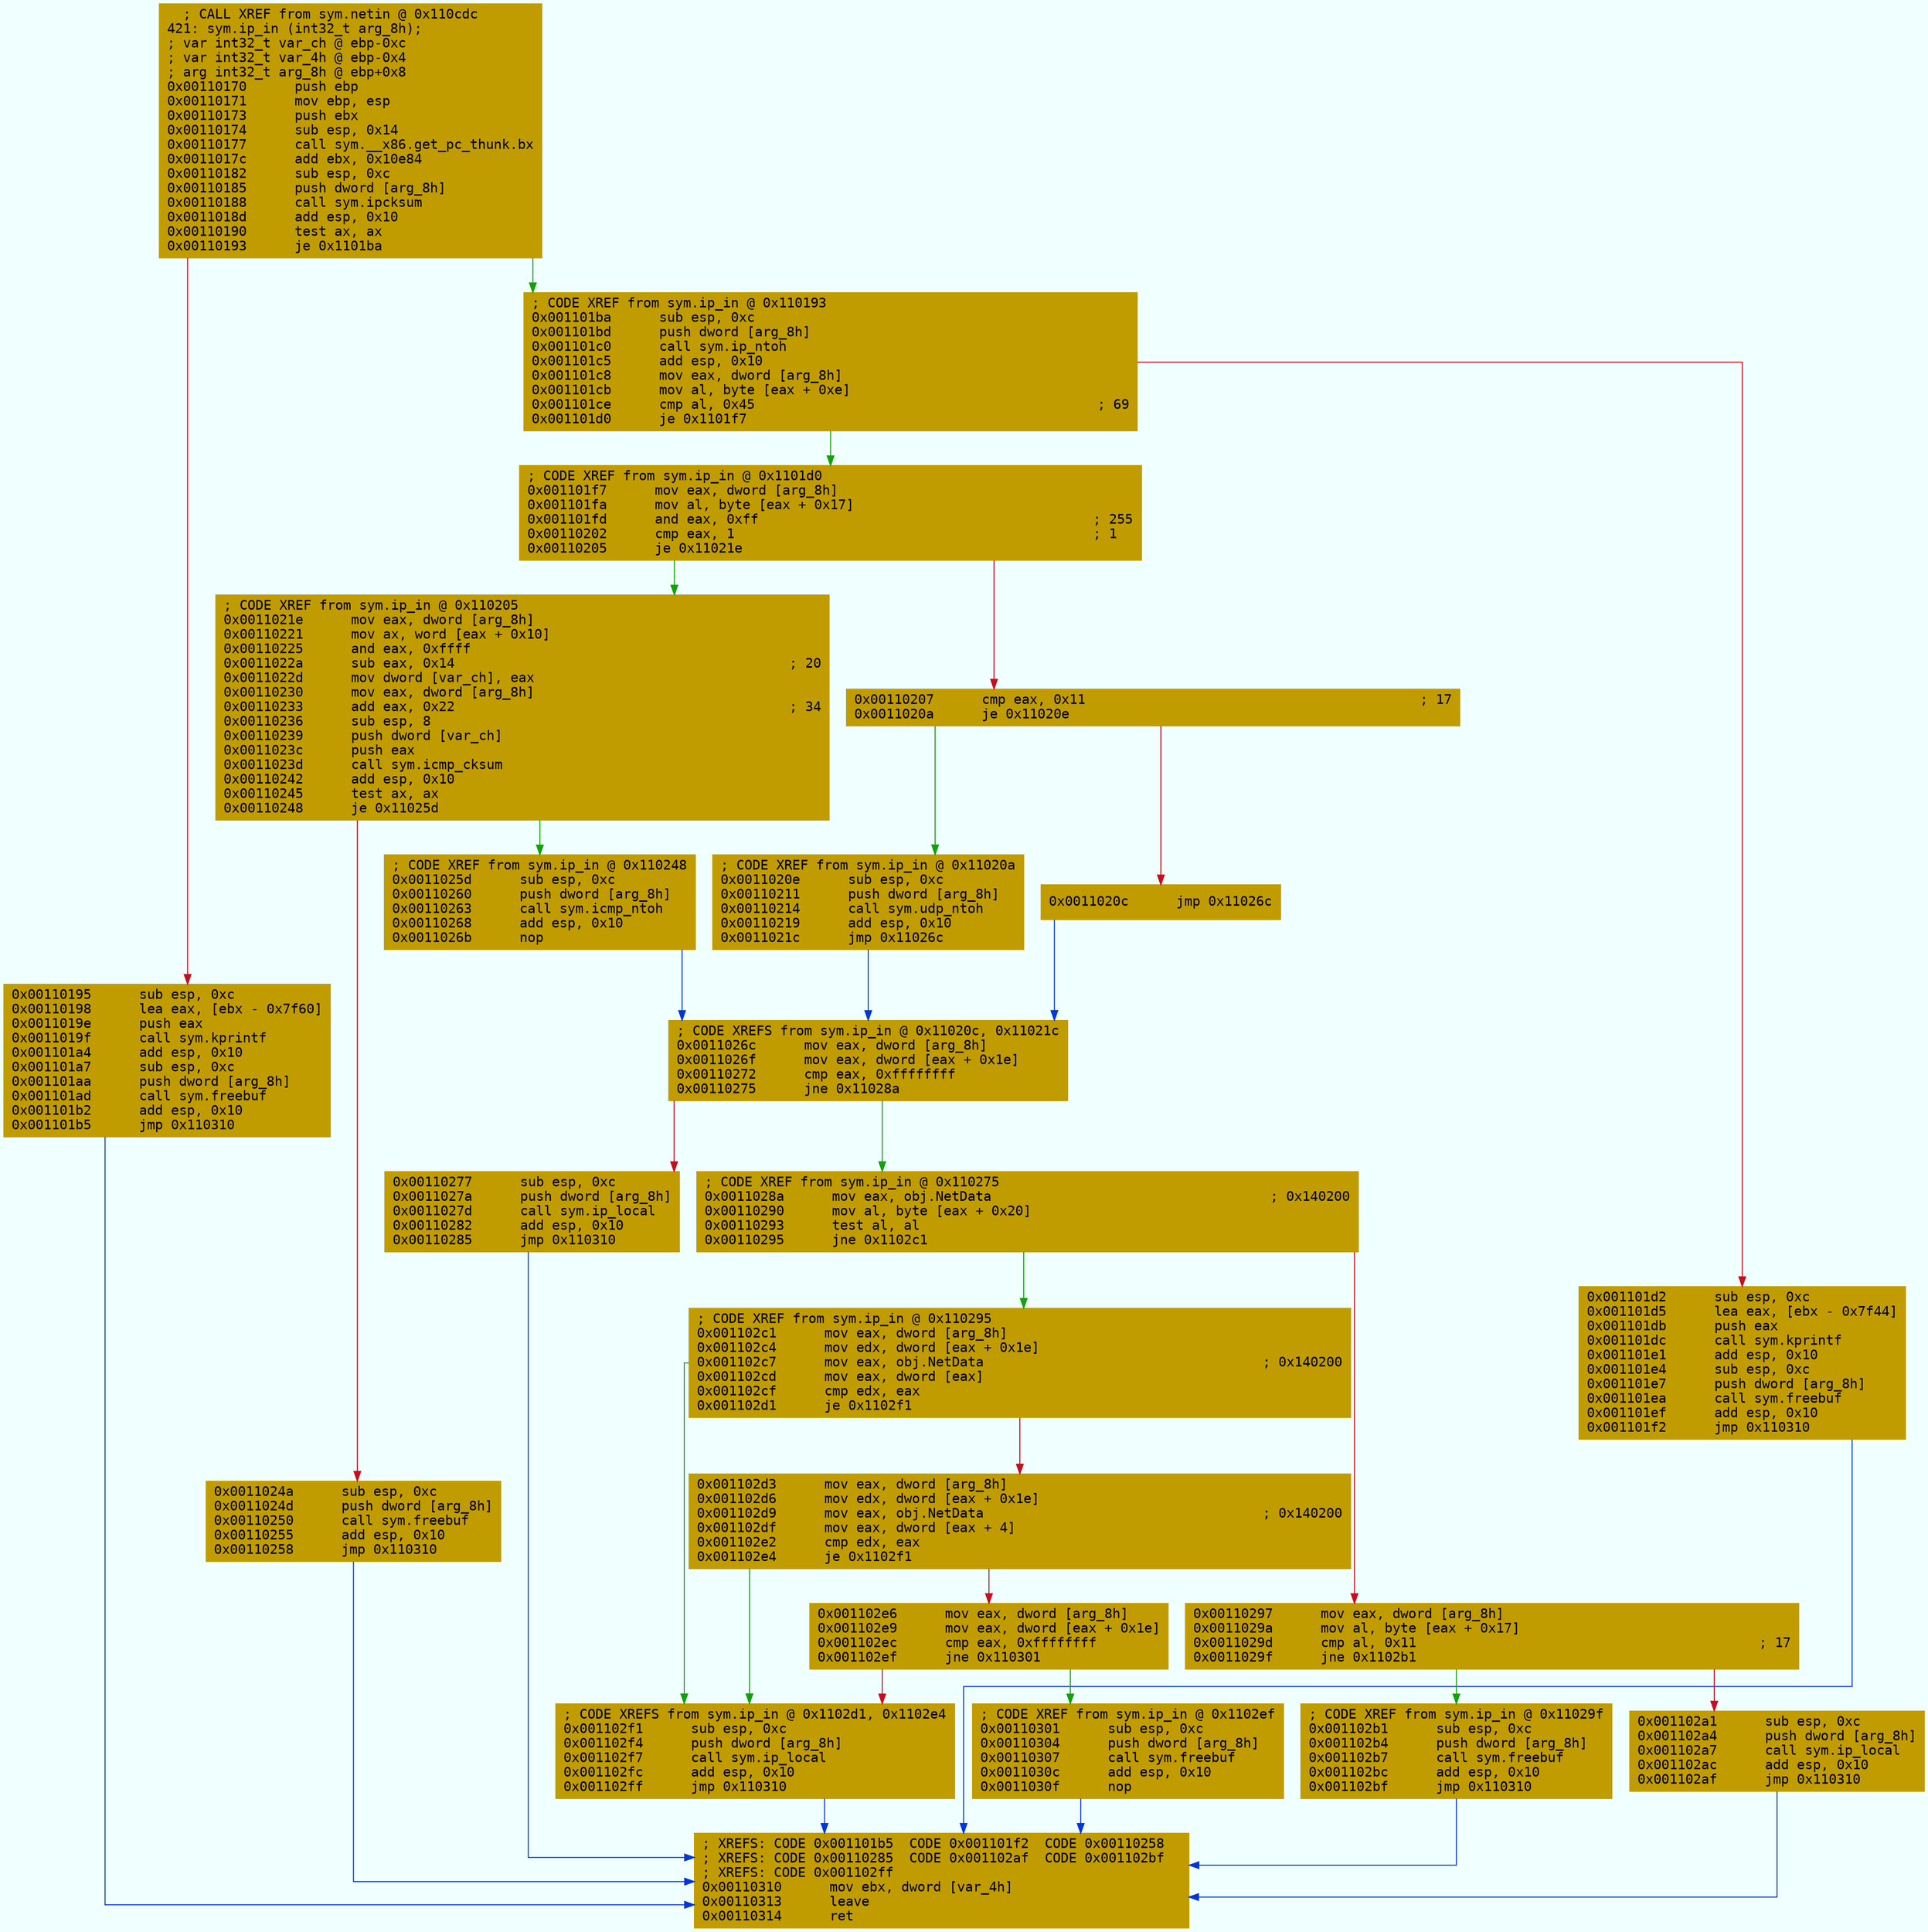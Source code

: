digraph code {
	graph [bgcolor=azure fontsize=8 fontname="Courier" splines="ortho"];
	node [fillcolor=gray style=filled shape=box];
	edge [arrowhead="normal"];
	"0x00110170" [URL="sym.ip_in/0x00110170", fillcolor="#c19c00",color="#c19c00", fontname="Courier",label="  ; CALL XREF from sym.netin @ 0x110cdc\l421: sym.ip_in (int32_t arg_8h);\l; var int32_t var_ch @ ebp-0xc\l; var int32_t var_4h @ ebp-0x4\l; arg int32_t arg_8h @ ebp+0x8\l0x00110170      push ebp\l0x00110171      mov ebp, esp\l0x00110173      push ebx\l0x00110174      sub esp, 0x14\l0x00110177      call sym.__x86.get_pc_thunk.bx\l0x0011017c      add ebx, 0x10e84\l0x00110182      sub esp, 0xc\l0x00110185      push dword [arg_8h]\l0x00110188      call sym.ipcksum\l0x0011018d      add esp, 0x10\l0x00110190      test ax, ax\l0x00110193      je 0x1101ba\l"]
	"0x00110195" [URL="sym.ip_in/0x00110195", fillcolor="#c19c00",color="#c19c00", fontname="Courier",label="0x00110195      sub esp, 0xc\l0x00110198      lea eax, [ebx - 0x7f60]\l0x0011019e      push eax\l0x0011019f      call sym.kprintf\l0x001101a4      add esp, 0x10\l0x001101a7      sub esp, 0xc\l0x001101aa      push dword [arg_8h]\l0x001101ad      call sym.freebuf\l0x001101b2      add esp, 0x10\l0x001101b5      jmp 0x110310\l"]
	"0x001101ba" [URL="sym.ip_in/0x001101ba", fillcolor="#c19c00",color="#c19c00", fontname="Courier",label="; CODE XREF from sym.ip_in @ 0x110193\l0x001101ba      sub esp, 0xc\l0x001101bd      push dword [arg_8h]\l0x001101c0      call sym.ip_ntoh\l0x001101c5      add esp, 0x10\l0x001101c8      mov eax, dword [arg_8h]\l0x001101cb      mov al, byte [eax + 0xe]\l0x001101ce      cmp al, 0x45                                           ; 69\l0x001101d0      je 0x1101f7\l"]
	"0x001101d2" [URL="sym.ip_in/0x001101d2", fillcolor="#c19c00",color="#c19c00", fontname="Courier",label="0x001101d2      sub esp, 0xc\l0x001101d5      lea eax, [ebx - 0x7f44]\l0x001101db      push eax\l0x001101dc      call sym.kprintf\l0x001101e1      add esp, 0x10\l0x001101e4      sub esp, 0xc\l0x001101e7      push dword [arg_8h]\l0x001101ea      call sym.freebuf\l0x001101ef      add esp, 0x10\l0x001101f2      jmp 0x110310\l"]
	"0x001101f7" [URL="sym.ip_in/0x001101f7", fillcolor="#c19c00",color="#c19c00", fontname="Courier",label="; CODE XREF from sym.ip_in @ 0x1101d0\l0x001101f7      mov eax, dword [arg_8h]\l0x001101fa      mov al, byte [eax + 0x17]\l0x001101fd      and eax, 0xff                                          ; 255\l0x00110202      cmp eax, 1                                             ; 1\l0x00110205      je 0x11021e\l"]
	"0x00110207" [URL="sym.ip_in/0x00110207", fillcolor="#c19c00",color="#c19c00", fontname="Courier",label="0x00110207      cmp eax, 0x11                                          ; 17\l0x0011020a      je 0x11020e\l"]
	"0x0011020c" [URL="sym.ip_in/0x0011020c", fillcolor="#c19c00",color="#c19c00", fontname="Courier",label="0x0011020c      jmp 0x11026c\l"]
	"0x0011020e" [URL="sym.ip_in/0x0011020e", fillcolor="#c19c00",color="#c19c00", fontname="Courier",label="; CODE XREF from sym.ip_in @ 0x11020a\l0x0011020e      sub esp, 0xc\l0x00110211      push dword [arg_8h]\l0x00110214      call sym.udp_ntoh\l0x00110219      add esp, 0x10\l0x0011021c      jmp 0x11026c\l"]
	"0x0011021e" [URL="sym.ip_in/0x0011021e", fillcolor="#c19c00",color="#c19c00", fontname="Courier",label="; CODE XREF from sym.ip_in @ 0x110205\l0x0011021e      mov eax, dword [arg_8h]\l0x00110221      mov ax, word [eax + 0x10]\l0x00110225      and eax, 0xffff\l0x0011022a      sub eax, 0x14                                          ; 20\l0x0011022d      mov dword [var_ch], eax\l0x00110230      mov eax, dword [arg_8h]\l0x00110233      add eax, 0x22                                          ; 34\l0x00110236      sub esp, 8\l0x00110239      push dword [var_ch]\l0x0011023c      push eax\l0x0011023d      call sym.icmp_cksum\l0x00110242      add esp, 0x10\l0x00110245      test ax, ax\l0x00110248      je 0x11025d\l"]
	"0x0011024a" [URL="sym.ip_in/0x0011024a", fillcolor="#c19c00",color="#c19c00", fontname="Courier",label="0x0011024a      sub esp, 0xc\l0x0011024d      push dword [arg_8h]\l0x00110250      call sym.freebuf\l0x00110255      add esp, 0x10\l0x00110258      jmp 0x110310\l"]
	"0x0011025d" [URL="sym.ip_in/0x0011025d", fillcolor="#c19c00",color="#c19c00", fontname="Courier",label="; CODE XREF from sym.ip_in @ 0x110248\l0x0011025d      sub esp, 0xc\l0x00110260      push dword [arg_8h]\l0x00110263      call sym.icmp_ntoh\l0x00110268      add esp, 0x10\l0x0011026b      nop\l"]
	"0x0011026c" [URL="sym.ip_in/0x0011026c", fillcolor="#c19c00",color="#c19c00", fontname="Courier",label="; CODE XREFS from sym.ip_in @ 0x11020c, 0x11021c\l0x0011026c      mov eax, dword [arg_8h]\l0x0011026f      mov eax, dword [eax + 0x1e]\l0x00110272      cmp eax, 0xffffffff\l0x00110275      jne 0x11028a\l"]
	"0x00110277" [URL="sym.ip_in/0x00110277", fillcolor="#c19c00",color="#c19c00", fontname="Courier",label="0x00110277      sub esp, 0xc\l0x0011027a      push dword [arg_8h]\l0x0011027d      call sym.ip_local\l0x00110282      add esp, 0x10\l0x00110285      jmp 0x110310\l"]
	"0x0011028a" [URL="sym.ip_in/0x0011028a", fillcolor="#c19c00",color="#c19c00", fontname="Courier",label="; CODE XREF from sym.ip_in @ 0x110275\l0x0011028a      mov eax, obj.NetData                                   ; 0x140200\l0x00110290      mov al, byte [eax + 0x20]\l0x00110293      test al, al\l0x00110295      jne 0x1102c1\l"]
	"0x00110297" [URL="sym.ip_in/0x00110297", fillcolor="#c19c00",color="#c19c00", fontname="Courier",label="0x00110297      mov eax, dword [arg_8h]\l0x0011029a      mov al, byte [eax + 0x17]\l0x0011029d      cmp al, 0x11                                           ; 17\l0x0011029f      jne 0x1102b1\l"]
	"0x001102a1" [URL="sym.ip_in/0x001102a1", fillcolor="#c19c00",color="#c19c00", fontname="Courier",label="0x001102a1      sub esp, 0xc\l0x001102a4      push dword [arg_8h]\l0x001102a7      call sym.ip_local\l0x001102ac      add esp, 0x10\l0x001102af      jmp 0x110310\l"]
	"0x001102b1" [URL="sym.ip_in/0x001102b1", fillcolor="#c19c00",color="#c19c00", fontname="Courier",label="; CODE XREF from sym.ip_in @ 0x11029f\l0x001102b1      sub esp, 0xc\l0x001102b4      push dword [arg_8h]\l0x001102b7      call sym.freebuf\l0x001102bc      add esp, 0x10\l0x001102bf      jmp 0x110310\l"]
	"0x001102c1" [URL="sym.ip_in/0x001102c1", fillcolor="#c19c00",color="#c19c00", fontname="Courier",label="; CODE XREF from sym.ip_in @ 0x110295\l0x001102c1      mov eax, dword [arg_8h]\l0x001102c4      mov edx, dword [eax + 0x1e]\l0x001102c7      mov eax, obj.NetData                                   ; 0x140200\l0x001102cd      mov eax, dword [eax]\l0x001102cf      cmp edx, eax\l0x001102d1      je 0x1102f1\l"]
	"0x001102d3" [URL="sym.ip_in/0x001102d3", fillcolor="#c19c00",color="#c19c00", fontname="Courier",label="0x001102d3      mov eax, dword [arg_8h]\l0x001102d6      mov edx, dword [eax + 0x1e]\l0x001102d9      mov eax, obj.NetData                                   ; 0x140200\l0x001102df      mov eax, dword [eax + 4]\l0x001102e2      cmp edx, eax\l0x001102e4      je 0x1102f1\l"]
	"0x001102e6" [URL="sym.ip_in/0x001102e6", fillcolor="#c19c00",color="#c19c00", fontname="Courier",label="0x001102e6      mov eax, dword [arg_8h]\l0x001102e9      mov eax, dword [eax + 0x1e]\l0x001102ec      cmp eax, 0xffffffff\l0x001102ef      jne 0x110301\l"]
	"0x001102f1" [URL="sym.ip_in/0x001102f1", fillcolor="#c19c00",color="#c19c00", fontname="Courier",label="; CODE XREFS from sym.ip_in @ 0x1102d1, 0x1102e4\l0x001102f1      sub esp, 0xc\l0x001102f4      push dword [arg_8h]\l0x001102f7      call sym.ip_local\l0x001102fc      add esp, 0x10\l0x001102ff      jmp 0x110310\l"]
	"0x00110301" [URL="sym.ip_in/0x00110301", fillcolor="#c19c00",color="#c19c00", fontname="Courier",label="; CODE XREF from sym.ip_in @ 0x1102ef\l0x00110301      sub esp, 0xc\l0x00110304      push dword [arg_8h]\l0x00110307      call sym.freebuf\l0x0011030c      add esp, 0x10\l0x0011030f      nop\l"]
	"0x00110310" [URL="sym.ip_in/0x00110310", fillcolor="#c19c00",color="#c19c00", fontname="Courier",label="; XREFS: CODE 0x001101b5  CODE 0x001101f2  CODE 0x00110258  \l; XREFS: CODE 0x00110285  CODE 0x001102af  CODE 0x001102bf  \l; XREFS: CODE 0x001102ff  \l0x00110310      mov ebx, dword [var_4h]\l0x00110313      leave\l0x00110314      ret\l"]
        "0x00110170" -> "0x001101ba" [color="#13a10e"];
        "0x00110170" -> "0x00110195" [color="#c50f1f"];
        "0x00110195" -> "0x00110310" [color="#0037da"];
        "0x001101ba" -> "0x001101f7" [color="#13a10e"];
        "0x001101ba" -> "0x001101d2" [color="#c50f1f"];
        "0x001101d2" -> "0x00110310" [color="#0037da"];
        "0x001101f7" -> "0x0011021e" [color="#13a10e"];
        "0x001101f7" -> "0x00110207" [color="#c50f1f"];
        "0x00110207" -> "0x0011020e" [color="#13a10e"];
        "0x00110207" -> "0x0011020c" [color="#c50f1f"];
        "0x0011020c" -> "0x0011026c" [color="#0037da"];
        "0x0011020e" -> "0x0011026c" [color="#0037da"];
        "0x0011021e" -> "0x0011025d" [color="#13a10e"];
        "0x0011021e" -> "0x0011024a" [color="#c50f1f"];
        "0x0011024a" -> "0x00110310" [color="#0037da"];
        "0x0011025d" -> "0x0011026c" [color="#0037da"];
        "0x0011026c" -> "0x0011028a" [color="#13a10e"];
        "0x0011026c" -> "0x00110277" [color="#c50f1f"];
        "0x00110277" -> "0x00110310" [color="#0037da"];
        "0x0011028a" -> "0x001102c1" [color="#13a10e"];
        "0x0011028a" -> "0x00110297" [color="#c50f1f"];
        "0x00110297" -> "0x001102b1" [color="#13a10e"];
        "0x00110297" -> "0x001102a1" [color="#c50f1f"];
        "0x001102a1" -> "0x00110310" [color="#0037da"];
        "0x001102b1" -> "0x00110310" [color="#0037da"];
        "0x001102c1" -> "0x001102f1" [color="#13a10e"];
        "0x001102c1" -> "0x001102d3" [color="#c50f1f"];
        "0x001102d3" -> "0x001102f1" [color="#13a10e"];
        "0x001102d3" -> "0x001102e6" [color="#c50f1f"];
        "0x001102e6" -> "0x00110301" [color="#13a10e"];
        "0x001102e6" -> "0x001102f1" [color="#c50f1f"];
        "0x001102f1" -> "0x00110310" [color="#0037da"];
        "0x00110301" -> "0x00110310" [color="#0037da"];
}
